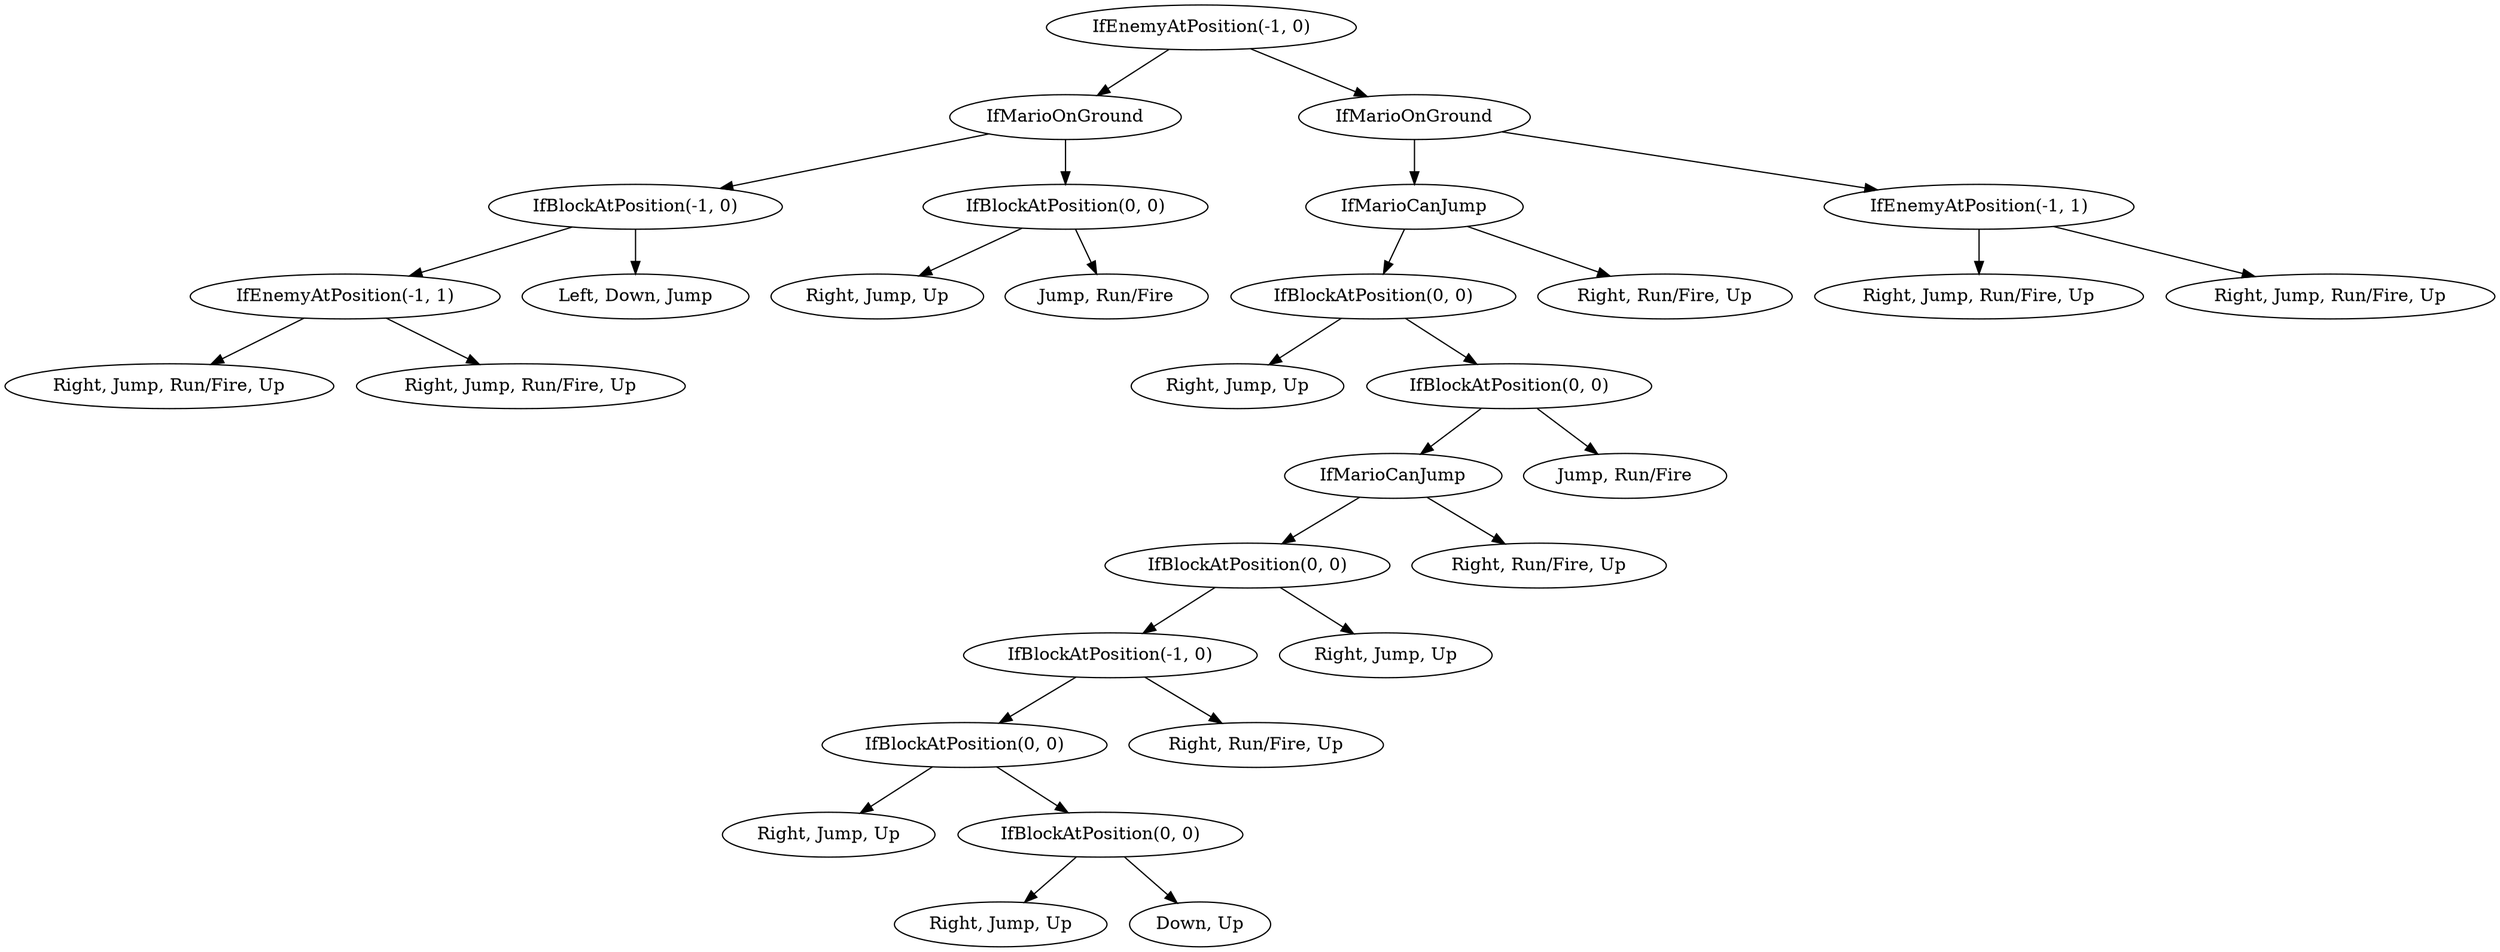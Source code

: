 digraph G {
  1 [ label="IfEnemyAtPosition(-1, 0)" ];
  2 [ label="IfMarioOnGround" ];
  3 [ label="IfBlockAtPosition(-1, 0)" ];
  4 [ label="IfEnemyAtPosition(-1, 1)" ];
  5 [ label="Right, Jump, Run/Fire, Up" ];
  6 [ label="Right, Jump, Run/Fire, Up" ];
  7 [ label="Left, Down, Jump" ];
  8 [ label="IfBlockAtPosition(0, 0)" ];
  9 [ label="Right, Jump, Up" ];
  10 [ label="Jump, Run/Fire" ];
  11 [ label="IfMarioOnGround" ];
  12 [ label="IfMarioCanJump" ];
  13 [ label="IfBlockAtPosition(0, 0)" ];
  14 [ label="Right, Jump, Up" ];
  15 [ label="IfBlockAtPosition(0, 0)" ];
  16 [ label="IfMarioCanJump" ];
  17 [ label="IfBlockAtPosition(0, 0)" ];
  18 [ label="IfBlockAtPosition(-1, 0)" ];
  19 [ label="IfBlockAtPosition(0, 0)" ];
  20 [ label="Right, Jump, Up" ];
  21 [ label="IfBlockAtPosition(0, 0)" ];
  22 [ label="Right, Jump, Up" ];
  23 [ label="Down, Up" ];
  24 [ label="Right, Run/Fire, Up" ];
  25 [ label="Right, Jump, Up" ];
  26 [ label="Right, Run/Fire, Up" ];
  27 [ label="Jump, Run/Fire" ];
  28 [ label="Right, Run/Fire, Up" ];
  29 [ label="IfEnemyAtPosition(-1, 1)" ];
  30 [ label="Right, Jump, Run/Fire, Up" ];
  31 [ label="Right, Jump, Run/Fire, Up" ];
  4 -> 5;
  4 -> 6;
  3 -> 4;
  3 -> 7;
  8 -> 9;
  8 -> 10;
  2 -> 3;
  2 -> 8;
  21 -> 22;
  21 -> 23;
  19 -> 20;
  19 -> 21;
  18 -> 19;
  18 -> 24;
  17 -> 18;
  17 -> 25;
  16 -> 17;
  16 -> 26;
  15 -> 16;
  15 -> 27;
  13 -> 14;
  13 -> 15;
  12 -> 13;
  12 -> 28;
  29 -> 30;
  29 -> 31;
  11 -> 12;
  11 -> 29;
  1 -> 2;
  1 -> 11;
}
